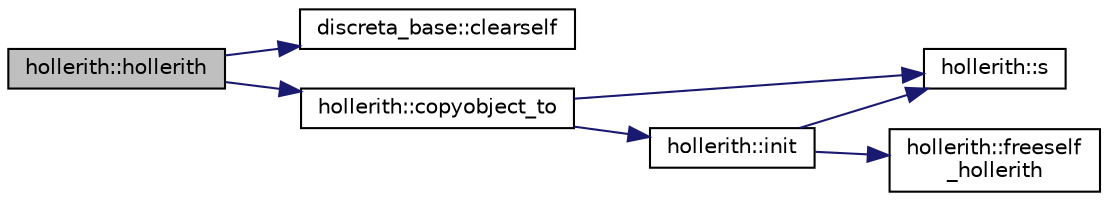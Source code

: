 digraph "hollerith::hollerith"
{
  edge [fontname="Helvetica",fontsize="10",labelfontname="Helvetica",labelfontsize="10"];
  node [fontname="Helvetica",fontsize="10",shape=record];
  rankdir="LR";
  Node7 [label="hollerith::hollerith",height=0.2,width=0.4,color="black", fillcolor="grey75", style="filled", fontcolor="black"];
  Node7 -> Node8 [color="midnightblue",fontsize="10",style="solid",fontname="Helvetica"];
  Node8 [label="discreta_base::clearself",height=0.2,width=0.4,color="black", fillcolor="white", style="filled",URL="$d7/d71/classdiscreta__base.html#acc3985eac311491ab6ea3e409cffd3c4"];
  Node7 -> Node9 [color="midnightblue",fontsize="10",style="solid",fontname="Helvetica"];
  Node9 [label="hollerith::copyobject_to",height=0.2,width=0.4,color="black", fillcolor="white", style="filled",URL="$d8/d99/classhollerith.html#aca74f6b673481c6e2b3b553171215f9c"];
  Node9 -> Node10 [color="midnightblue",fontsize="10",style="solid",fontname="Helvetica"];
  Node10 [label="hollerith::s",height=0.2,width=0.4,color="black", fillcolor="white", style="filled",URL="$d8/d99/classhollerith.html#af61fce2d06f211b25fe3838e4dfee77a"];
  Node9 -> Node11 [color="midnightblue",fontsize="10",style="solid",fontname="Helvetica"];
  Node11 [label="hollerith::init",height=0.2,width=0.4,color="black", fillcolor="white", style="filled",URL="$d8/d99/classhollerith.html#af51ae7b943056db367f3c205a5a1cc4b"];
  Node11 -> Node12 [color="midnightblue",fontsize="10",style="solid",fontname="Helvetica"];
  Node12 [label="hollerith::freeself\l_hollerith",height=0.2,width=0.4,color="black", fillcolor="white", style="filled",URL="$d8/d99/classhollerith.html#a240d1b30780c9e09323d0b3ad5e2d1f7"];
  Node11 -> Node10 [color="midnightblue",fontsize="10",style="solid",fontname="Helvetica"];
}
